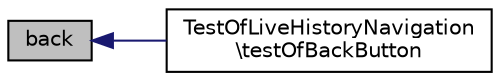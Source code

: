 digraph "back"
{
  edge [fontname="Helvetica",fontsize="10",labelfontname="Helvetica",labelfontsize="10"];
  node [fontname="Helvetica",fontsize="10",shape=record];
  rankdir="LR";
  Node1 [label="back",height=0.2,width=0.4,color="black", fillcolor="grey75", style="filled" fontcolor="black"];
  Node1 -> Node2 [dir="back",color="midnightblue",fontsize="10",style="solid",fontname="Helvetica"];
  Node2 [label="TestOfLiveHistoryNavigation\l\\testOfBackButton",height=0.2,width=0.4,color="black", fillcolor="white", style="filled",URL="$class_test_of_live_history_navigation.html#a304fa1e520a83b8250406d1fd7b14160"];
}
